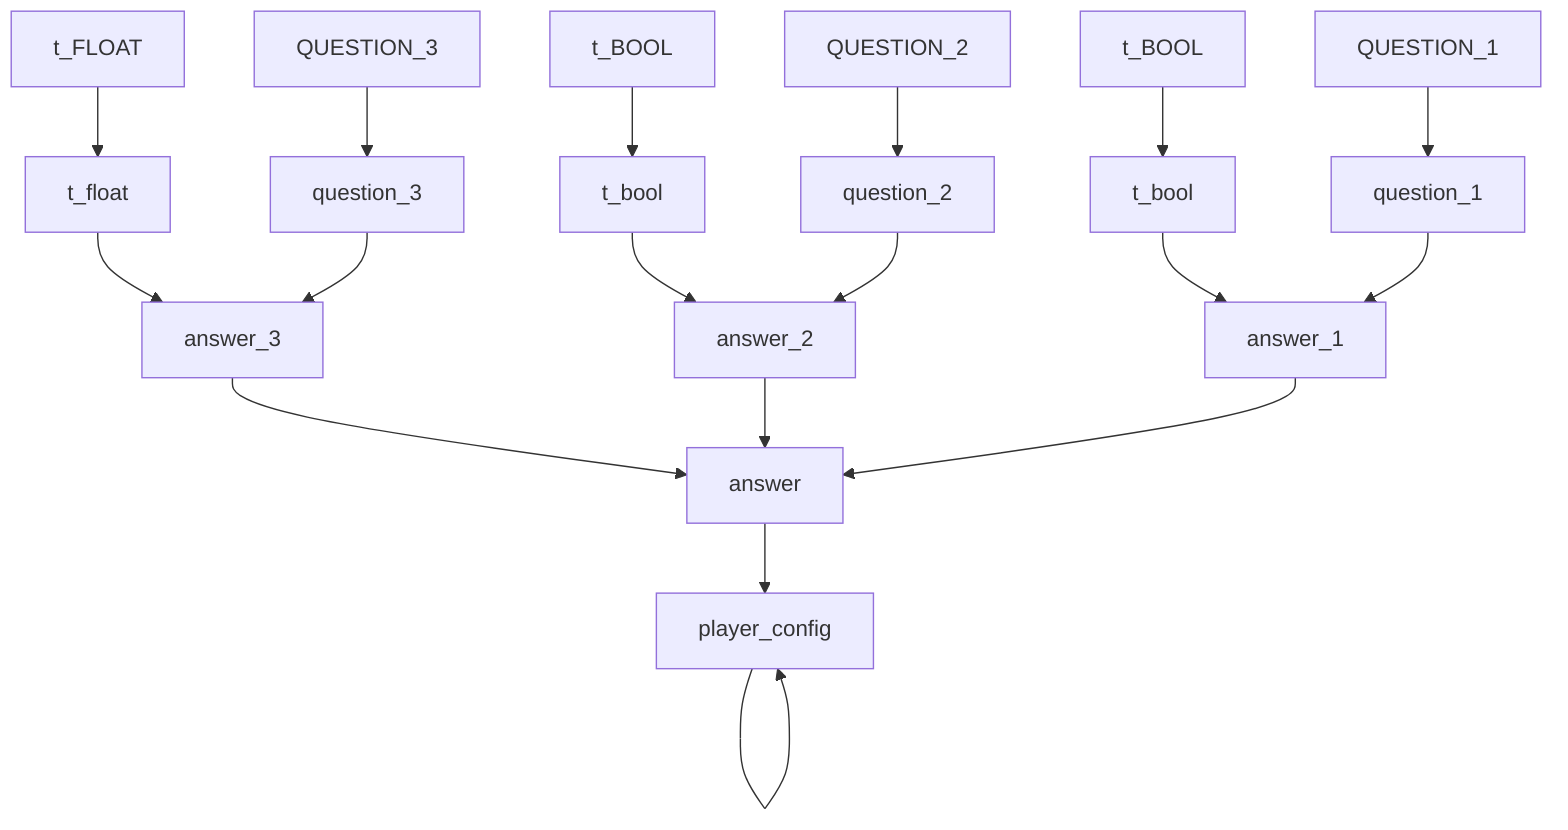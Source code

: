 graph TD
    player_config[player_config]
    answer[answer]
    answer1[answer_1]
    answer2[answer_2]
    answer3[answer_3]
    question1a[question_1]
    question2a[question_2]
    question3a[question_3]
    question1b[QUESTION_1]
    question2b[QUESTION_2]
    question3b[QUESTION_3]
    bool1a[t_bool]
    bool2a[t_bool]
    float1a[t_float]
    bool1b[t_BOOL]
    bool2b[t_BOOL]
    float1b[t_FLOAT]
    float1b --> float1a
    bool2b --> bool2a
    bool1b --> bool1a
    float1a --> answer3
    bool2a --> answer2
    bool1a --> answer1
    question3b --> question3a
    question2b --> question2a
    question1b --> question1a
    question3a --> answer3
    question2a --> answer2
    question1a --> answer1
    answer3 --> answer
    answer2 --> answer
    answer1 --> answer
    answer --> player_config
    player_config --> player_config